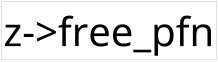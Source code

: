@startuml
scale 1/5

skinparam Component {
    Style rectangle
    FontSize 200
    BorderThickness 0
    BackgroundColor transparent
}

[z->free_pfn]

@enduml
